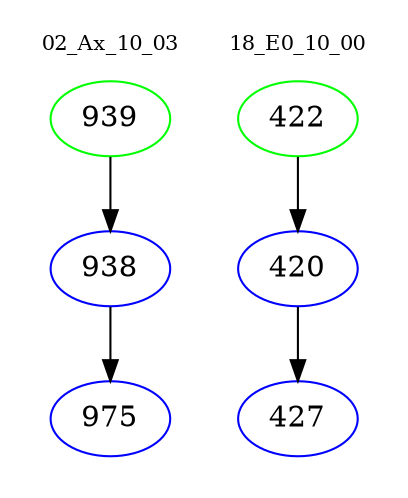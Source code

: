 digraph{
subgraph cluster_0 {
color = white
label = "02_Ax_10_03";
fontsize=10;
T0_939 [label="939", color="green"]
T0_939 -> T0_938 [color="black"]
T0_938 [label="938", color="blue"]
T0_938 -> T0_975 [color="black"]
T0_975 [label="975", color="blue"]
}
subgraph cluster_1 {
color = white
label = "18_E0_10_00";
fontsize=10;
T1_422 [label="422", color="green"]
T1_422 -> T1_420 [color="black"]
T1_420 [label="420", color="blue"]
T1_420 -> T1_427 [color="black"]
T1_427 [label="427", color="blue"]
}
}
